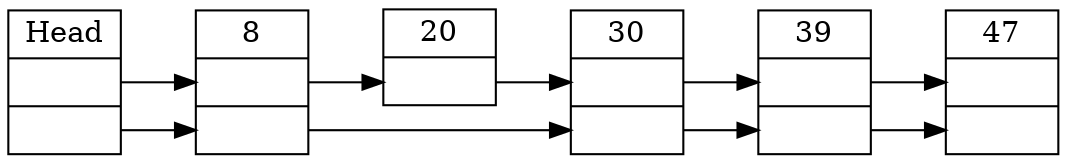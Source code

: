 digraph skip {
	rankdir=LR;
	nodesep=0
	node [shape=record, weight=4]

	H [label="Head|<0>|<1>"]

	8 [label="8|<0>|<1>"]
	20 [label="20|<0>"]
	30 [label="30|<0>|<1>"]
	47 [label="47|<0>|<1>"]
	39 [label="39|<0>|<1>"]

	H:0->8:0->20:0->30:0->39:0->47:0
	H:1->8:1->30:1->39:1->47:1
	
}
